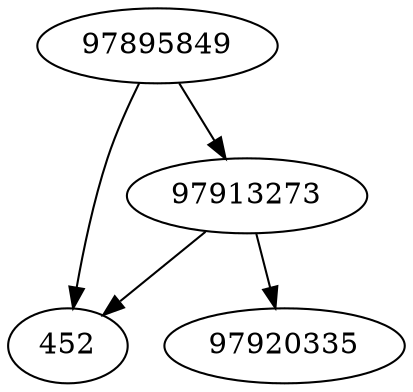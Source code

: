 strict digraph  {
97895849;
97913273;
452;
97920335;
97895849 -> 452;
97895849 -> 97913273;
97913273 -> 452;
97913273 -> 97920335;
}
